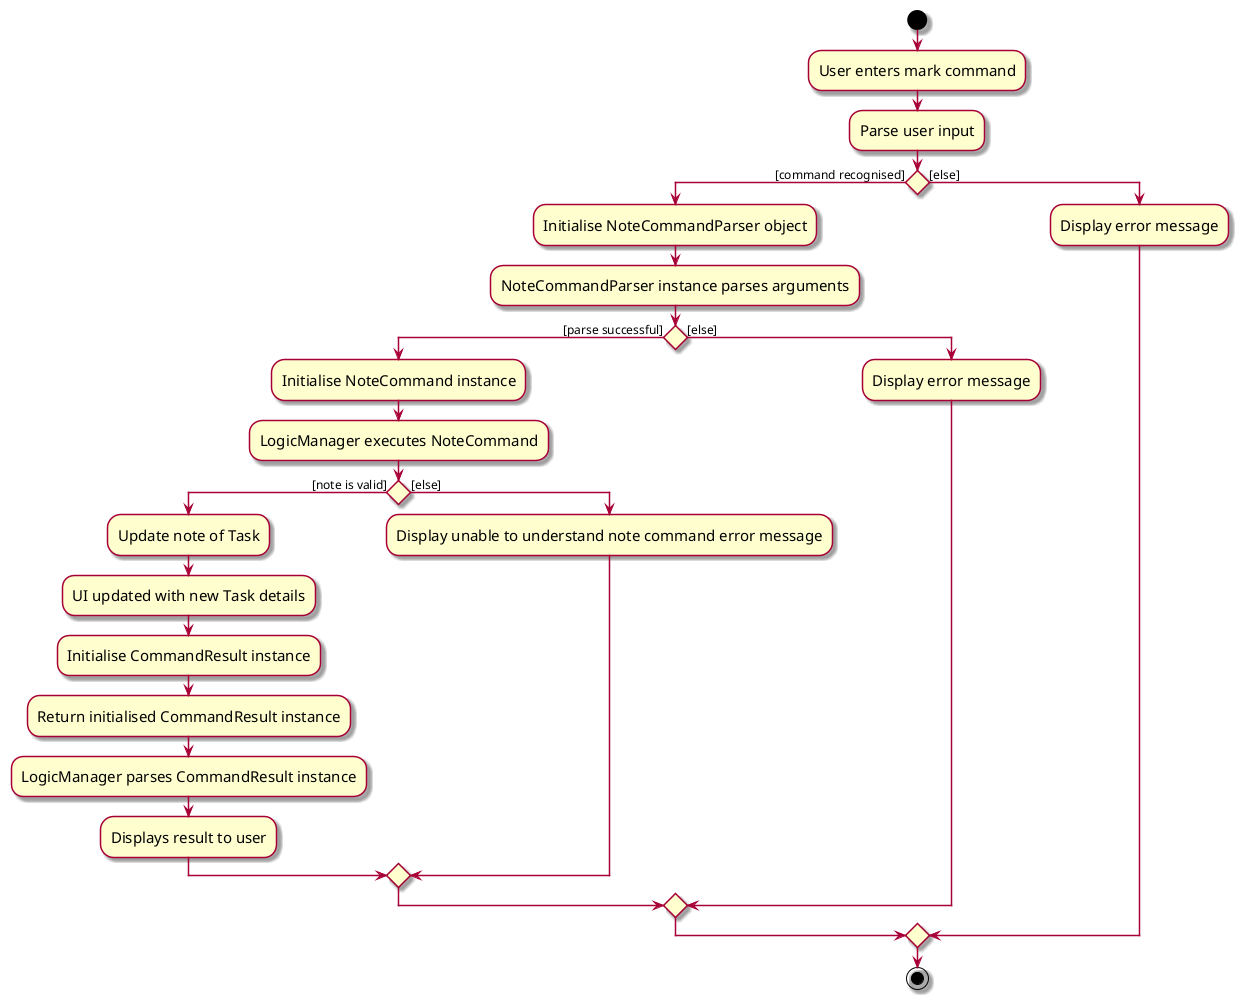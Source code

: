 @startuml
skin rose
skinparam ActivityFontSize 15
skinparam ArrowFontSize 12
start
:User enters mark command;

'Since the beta syntax does not support placing the condition outside the
'diamond we place it as the true branch instead.

:Parse user input;

if () then ([command recognised])
    :Initialise NoteCommandParser object;
    :NoteCommandParser instance parses arguments;
    if () then ([parse successful])
        :Initialise NoteCommand instance;
        :LogicManager executes NoteCommand;
        if () then ([note is valid])
            :Update note of Task;
            :UI updated with new Task details;
            :Initialise CommandResult instance;
            :Return initialised CommandResult instance;
            :LogicManager parses CommandResult instance;
            :Displays result to user;
        else ([else])
            :Display unable to understand note command error message;
        endif
    else ([else])
        :Display error message;
    endif
else ([else])
:Display error message;
endif
stop

@enduml
